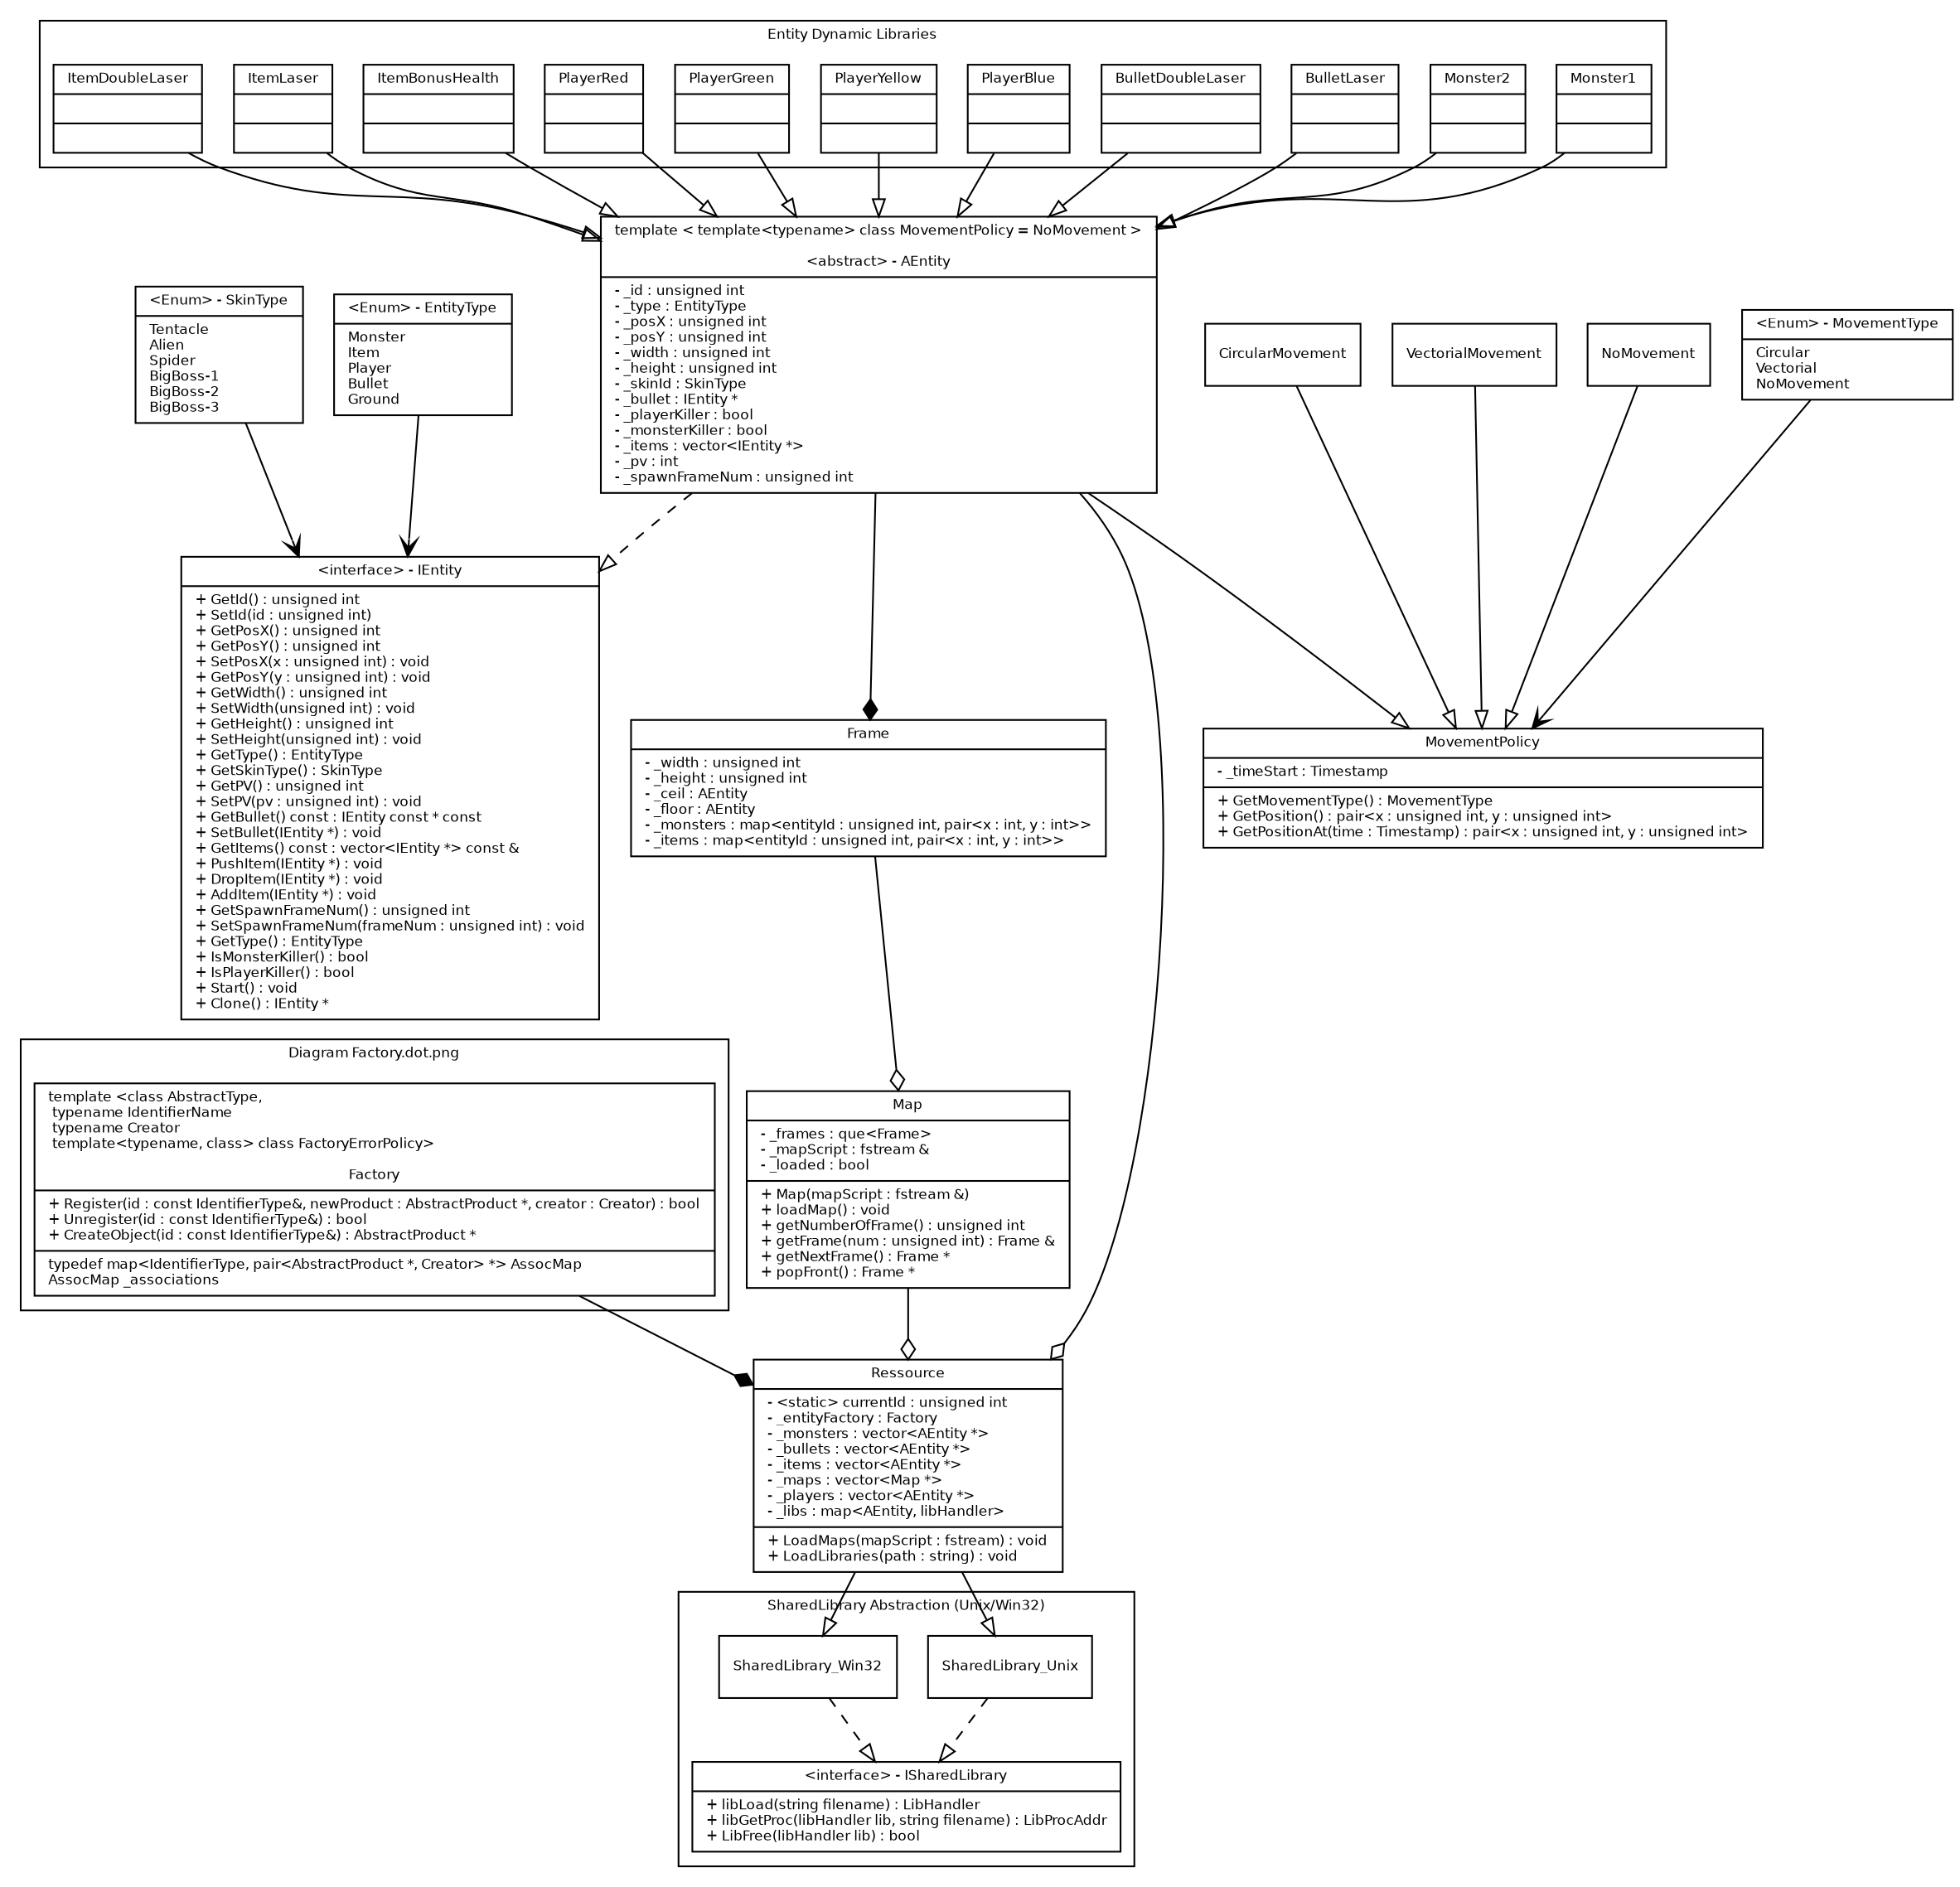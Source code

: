 digraph G {
fontname = "Bitstream Vera Sans"
fontsize = 8

node [
fontname = "Bitstream Vera Sans"
fontsize = 8
shape = "record"
]

// Interface IEntity
IEntity [
label = "{\
\<interface\> - IEntity|\
+ GetId() : unsigned int\l\
+ SetId(id : unsigned int)\l\
+ GetPosX() : unsigned int\l\
+ GetPosY() : unsigned int\l\
+ SetPosX(x : unsigned int) : void\l\
+ GetPosY(y : unsigned int) : void\l\
+ GetWidth() : unsigned int\l\
+ SetWidth(unsigned int) : void\l\
+ GetHeight() : unsigned int\l\
+ SetHeight(unsigned int) : void\l\
+ GetType() : EntityType\l\
+ GetSkinType() : SkinType\l\
+ GetPV() : unsigned int\l\
+ SetPV(pv : unsigned int) : void\l\
+ GetBullet() const : IEntity const * const\l\
+ SetBullet(IEntity *) : void\l\
+ GetItems() const : vector\<IEntity *\> const &\l\
+ PushItem(IEntity *) : void\l\
+ DropItem(IEntity *) : void\l\
+ AddItem(IEntity *) : void\l\
+ GetSpawnFrameNum() : unsigned int\l\
+ SetSpawnFrameNum(frameNum : unsigned int) : void\l\
+ GetType() : EntityType\l\
+ IsMonsterKiller() : bool\l\
+ IsPlayerKiller() : bool\l\
+ Start() : void\l\
+ Clone() : IEntity *\l\
}"
]

subgraph clusterGenericFactory {
label = "Diagram Factory.dot.png"

// Template class Factory
Factory [
label = "{\
template \<class AbstractType,\l\
		  typename IdentifierName\l\
		  typename Creator\l\
		  template\<typename, class\> class FactoryErrorPolicy\>\l\l\
Factory|\
+ Register(id : const IdentifierType&, newProduct : AbstractProduct *, creator : Creator) : bool\l\
+ Unregister(id : const IdentifierType&) : bool\l\
+ CreateObject(id : const IdentifierType&) : AbstractProduct *\l|\
typedef map\<IdentifierType, pair\<AbstractProduct *, Creator\> *\> AssocMap\l\
AssocMap _associations\l\
}"
]

}

// Class Ressource
Ressource [
label = "{\
Ressource|\
- \<static\> currentId : unsigned int\l\
- _entityFactory : Factory\l\
- _monsters : vector\<AEntity *\>\l\
- _bullets : vector\<AEntity *\>\l\
- _items : vector\<AEntity *\>\l\
- _maps : vector\<Map *\>\l\
- _players : vector\<AEntity *\>\l\
- _libs : map\<AEntity, libHandler\>\l|\
+ LoadMaps(mapScript : fstream) : void\l\
+ LoadLibraries(path : string) : void\l\
}"

]

// Class Map
Map [
label = "{\
Map|\
- _frames : que\<Frame\>\l\
- _mapScript : fstream &\l\
- _loaded : bool\l|\
+ Map(mapScript : fstream &)\l\
+ loadMap() : void\l\
+ getNumberOfFrame() : unsigned int\l\
+ getFrame(num : unsigned int) : Frame &\l\
+ getNextFrame() : Frame *\l\
+ popFront() : Frame *\l\
}"
]

// Class Frame
Frame [
label = "{\
Frame|\
- _width : unsigned int\l\
- _height : unsigned int\l\
- _ceil : AEntity\l\
- _floor : AEntity\l\
- _monsters : map\<entityId : unsigned int, pair\<x : int, y : int\>\>\l\
- _items : map\<entityId : unsigned int, pair\<x : int, y : int\>\>\l\
}"
]

//
// SHARED LIBRARY ABS SUBGRAPH
//
subgraph clusterAbsSharedLibrary {
label = "SharedLibrary Abstraction (Unix/Win32)"

// Interface ISharedLibrary
ISharedLibrary [
label = "{\
\<interface\> - ISharedLibrary|\
+ libLoad(string filename) : LibHandler\l\
+ libGetProc(libHandler lib, string filename) : LibProcAddr\l\
+ LibFree(libHandler lib) : bool\l\
}"
]

// Class SharedLibrary_unix
SharedLibrary_Unix [
label = "SharedLibrary_Unix"
]

// Class SharedLibrary_unix
SharedLibrary_Win32[
label = "SharedLibrary_Win32"
]


} // END SHARED LIBRARY ABS SUBGRAPH

//
// DINAMIC LIBRARY SUBGRAPH
//
subgraph clusterMonstersLibrary {
label = "Entity Dynamic Libraries"

// Class Monster1
Monster1 [
label = "{Monster1||}"
]

// Class Monster2
Monster2 [
label = "{Monster2||}"
]

// Class BulletLaser
BulletLaser [
label = "{\
BulletLaser||\
}"
]

// Class BulletDoubleLaser
BulletDoubleLaser [
label = "{\
BulletDoubleLaser||\
}"
]

PlayerBlue [
label = "{\
PlayerBlue||\
}"
]

PlayerYellow [
label = "{\
PlayerYellow||\
}"
]

PlayerGreen [
label = "{\
PlayerGreen||\
}"
]

PlayerRed [
label = "{\
PlayerRed||\
}"
]

// Class BonusHealth
BonusHealth [
label = "{ItemBonusHealth||}"
]

// Class Laser
Laser [
label = "{ItemLaser||}"
]

// Class DoubleLaser
DoubleLaser [
label = "{ItemDoubleLaser||}"
]

} // END : DYNAMIC LIBRARY SUBGRAPH

// Abstract class AEntity
AEntity [
label = "{\
template \< template\<typename\> class MovementPolicy = NoMovement \>\l\l\
\<abstract\> - AEntity|\
- _id : unsigned int\l\
- _type : EntityType\l\
- _posX : unsigned int\l\
- _posY : unsigned int\l\
- _width : unsigned int\l\
- _height : unsigned int\l\
- _skinId : SkinType\l\
- _bullet : IEntity *\l\
- _playerKiller : bool\l\
- _monsterKiller : bool\l\
- _items : vector\<IEntity *\>\l\
- _pv : int\l\
- _spawnFrameNum : unsigned int\l\
}"
]

MovementPolicy [
label = "{\
MovementPolicy|\
- _timeStart : Timestamp\l|\
+ GetMovementType() : MovementType\l\
+ GetPosition() : pair\<x : unsigned int, y : unsigned int\>\l\
+ GetPositionAt(time : Timestamp) : pair\<x : unsigned int, y : unsigned int\>\l\
}"
]

CircularMovement [
label = "{CircularMovement}"
]

VectorialMovement [
label = "{VectorialMovement}"
]

NoMovement [
label = "{NoMovement}"
]

EnumSkinType [
label = "{\
\<Enum\> - SkinType|\
Tentacle\l\
Alien\l\
Spider\l\
BigBoss-1\l\
BigBoss-2\l\
BigBoss-3\l\
}"
]

EnumMovementType [
label = "{\
\<Enum\> - MovementType|\
Circular\l\
Vectorial\l\
NoMovement\l\
}"
]

EnumEntityType [
label = "{\
\<Enum\> - EntityType|\
Monster\l\
Item\l\
Player\l\
Bullet\l\
Ground\l\
}"
]

edge [
fontname = "Bitstream Vera Sans"
fontsize = 8
]

// Composition
Factory -> Ressource [arrowhead = "diamond" style = "solid"]
AEntity -> Frame [arrowhead = "diamond" style = "solid"]

// Uses
EnumSkinType -> IEntity [arrowhead = "vee" style = "solid"]
EnumEntityType -> IEntity [arrowhead = "vee" style = "solid"]
EnumMovementType -> MovementPolicy [arrowhead = "vee" style = "solid"]

// Aggregation
AEntity -> Ressource [arrowhead = "odiamond" style = "solid"]
Map -> Ressource [arrowhead = "odiamond" style = "solid"]
Frame -> Map [arrowhead = "odiamond" style = "solid"]

// Heritage
Monster1 -> AEntity [arrowhead = "onormal" style = "solid"]
Monster2 -> AEntity [arrowhead = "onormal" style = "solid"]
BulletLaser -> AEntity [arrowhead = "onormal" style = "solid"]
BulletDoubleLaser -> AEntity [arrowhead = "onormal" style = "solid"]
PlayerBlue -> AEntity [arrowhead = "onormal" style = "solid"]
PlayerYellow -> AEntity [arrowhead = "onormal" style = "solid"]
PlayerRed -> AEntity [arrowhead = "onormal" style = "solid"]
PlayerGreen -> AEntity [arrowhead = "onormal" style = "solid"]
BonusHealth -> AEntity [arrowhead = "onormal" style = "solid"]
Laser -> AEntity [arrowhead = "onormal" style = "solid"]
DoubleLaser -> AEntity [arrowhead = "onormal" style = "solid"]
Ressource -> SharedLibrary_Unix [arrowhead = "onormal" style = "solid"]
Ressource -> SharedLibrary_Win32 [arrowhead = "onromal" style = "solid"]
CircularMovement -> MovementPolicy [arrowhead = "onromal" style = "solid"]
VectorialMovement -> MovementPolicy [arrowhead = "onromal" style = "solid"]
NoMovement -> MovementPolicy [arrowhead = "onromal" style = "solid"]
AEntity -> MovementPolicy [arrowhead = "onormal" style = "solid"]

// Implement interface
SharedLibrary_Unix -> ISharedLibrary [arrowhead = "onormal" style = "dashed"]
SharedLibrary_Win32 -> ISharedLibrary [arrowhead = "onormal" style = "dashed"]
AEntity -> IEntity [arrowhead = "onormal" style = "dashed"]

}
